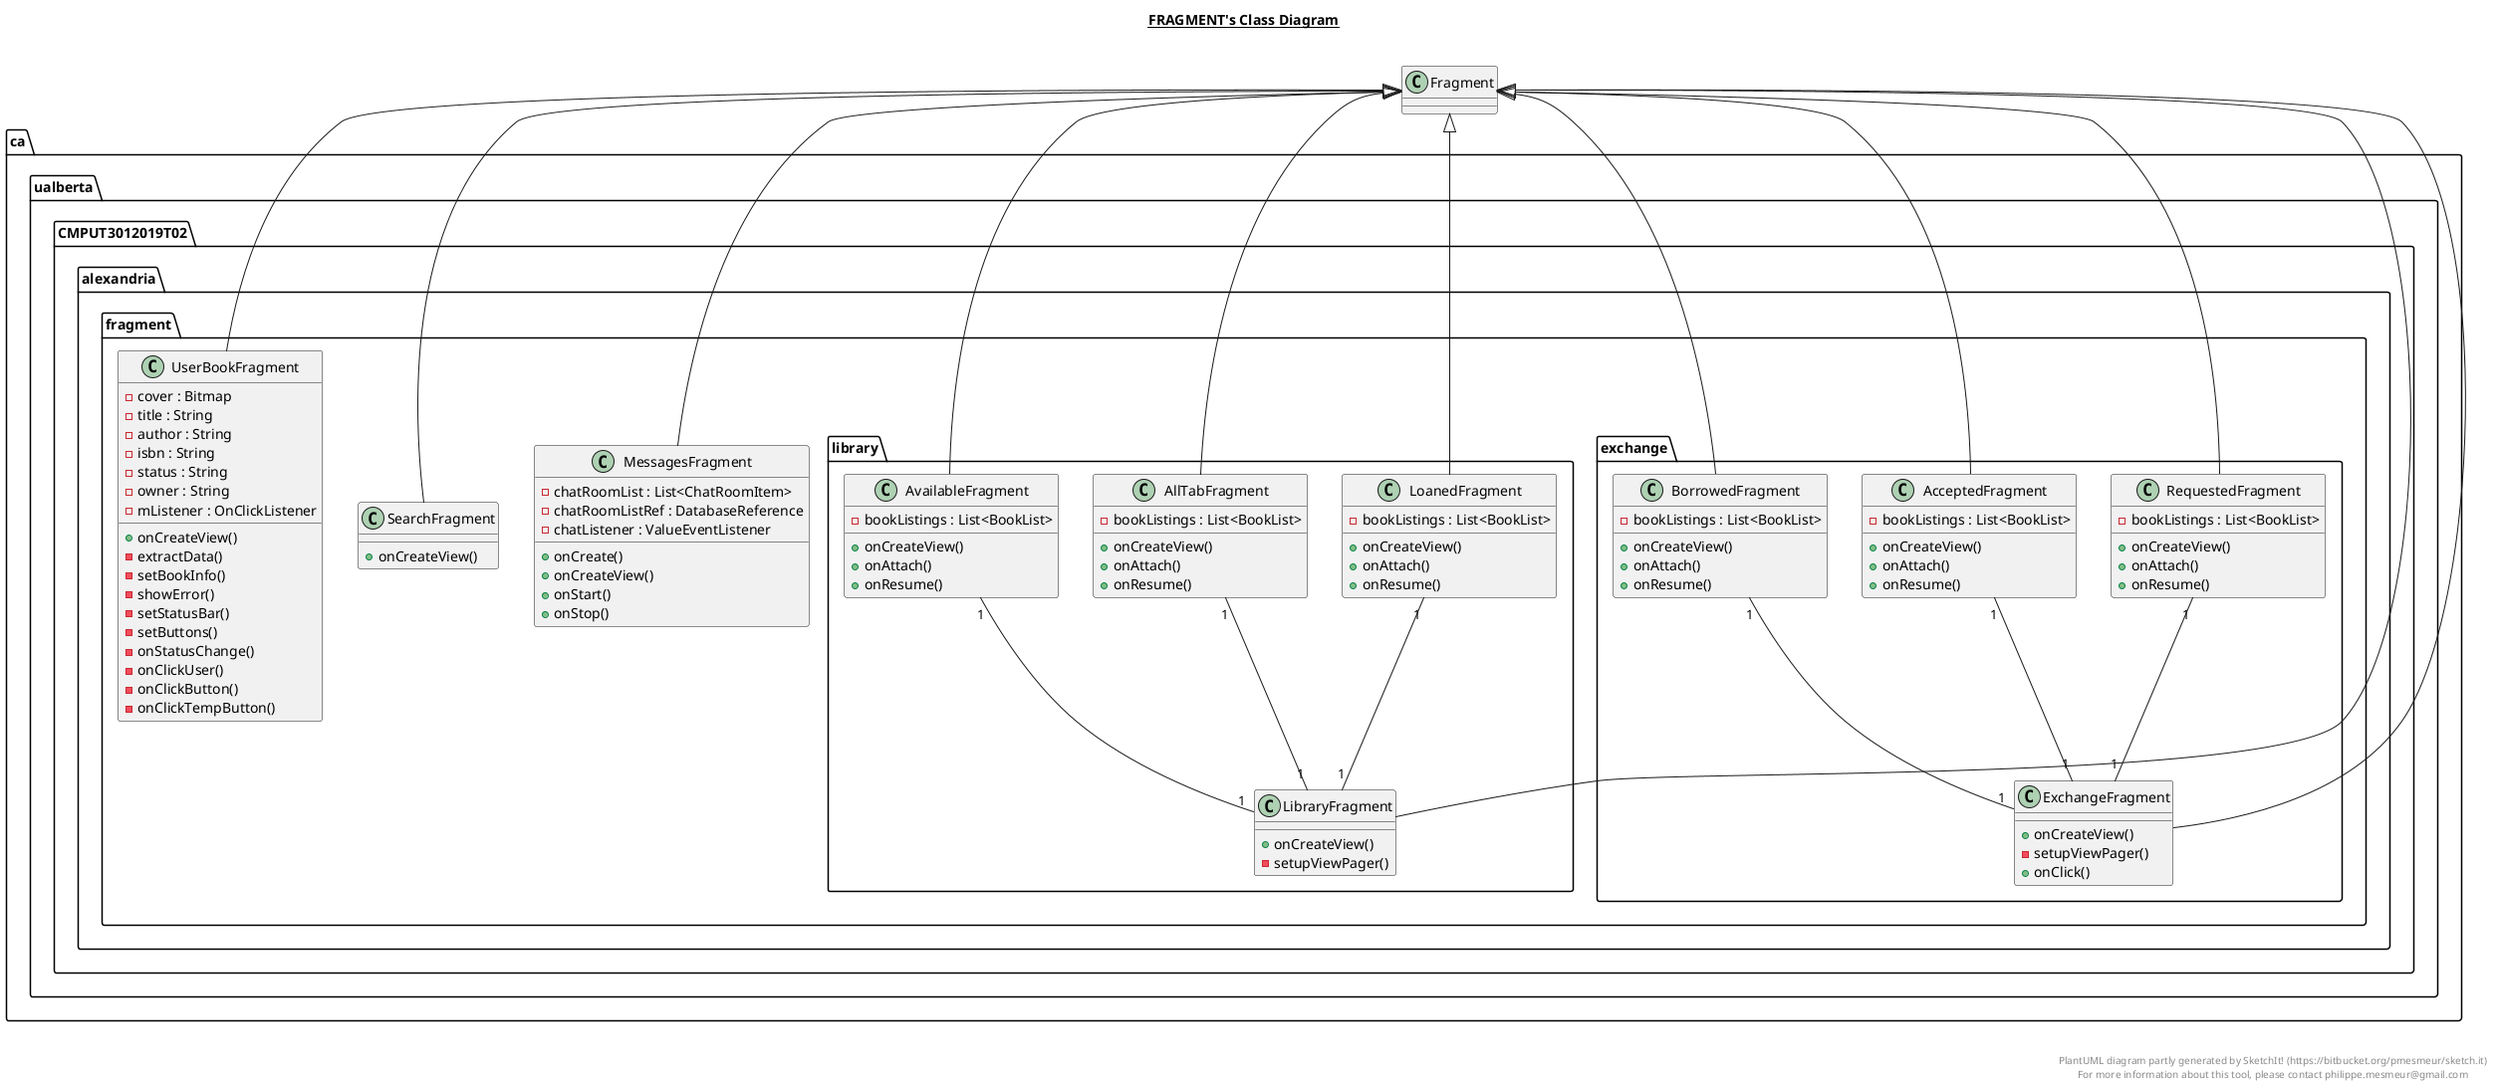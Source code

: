 @startuml

title __FRAGMENT's Class Diagram__\n

  package ca.ualberta.CMPUT3012019T02.alexandria {
    package ca.ualberta.CMPUT3012019T02.alexandria.fragment {
      class MessagesFragment {
          - chatRoomList : List<ChatRoomItem>
          - chatRoomListRef : DatabaseReference
          - chatListener : ValueEventListener
          + onCreate()
          + onCreateView()
          + onStart()
          + onStop()
      }
    }
  }
  

  package ca.ualberta.CMPUT3012019T02.alexandria {
    package ca.ualberta.CMPUT3012019T02.alexandria.fragment {
      class SearchFragment {
          + onCreateView()
      }
    }
  }
  

  package ca.ualberta.CMPUT3012019T02.alexandria {
    package ca.ualberta.CMPUT3012019T02.alexandria.fragment {
      class UserBookFragment {
          - cover : Bitmap
          - title : String
          - author : String
          - isbn : String
          - status : String
          - owner : String
          - mListener : OnClickListener
          + onCreateView()
          - extractData()
          - setBookInfo()
          - showError()
          - setStatusBar()
          - setButtons()
          - onStatusChange()
          - onClickUser()
          - onClickButton()
          - onClickTempButton()
      }
    }
  }
  
  package ca.ualberta.CMPUT3012019T02.alexandria {
    package ca.ualberta.CMPUT3012019T02.alexandria.fragment {
      package ca.ualberta.CMPUT3012019T02.alexandria.fragment.exchange {
        class AcceptedFragment {
            - bookListings : List<BookList>
            + onCreateView()
            + onAttach()
            + onResume()
        }
      }
    }
  }
  

  package ca.ualberta.CMPUT3012019T02.alexandria {
    package ca.ualberta.CMPUT3012019T02.alexandria.fragment {
      package ca.ualberta.CMPUT3012019T02.alexandria.fragment.exchange {
        class BorrowedFragment {
            - bookListings : List<BookList>
            + onCreateView()
            + onAttach()
            + onResume()
        }
      }
    }
  }
  

  package ca.ualberta.CMPUT3012019T02.alexandria {
    package ca.ualberta.CMPUT3012019T02.alexandria.fragment {
      package ca.ualberta.CMPUT3012019T02.alexandria.fragment.exchange {
        class ExchangeFragment {
            + onCreateView()
            - setupViewPager()
            + onClick()
        }
      }
    }
  }
  

  package ca.ualberta.CMPUT3012019T02.alexandria {
    package ca.ualberta.CMPUT3012019T02.alexandria.fragment {
      package ca.ualberta.CMPUT3012019T02.alexandria.fragment.exchange {
        class RequestedFragment {
            - bookListings : List<BookList>
            + onCreateView()
            + onAttach()
            + onResume()
        }
      }
    }
  }
  
  package ca.ualberta.CMPUT3012019T02.alexandria {
    package ca.ualberta.CMPUT3012019T02.alexandria.fragment {
      package ca.ualberta.CMPUT3012019T02.alexandria.fragment.library {
        class AllTabFragment {
            - bookListings : List<BookList>
            + onCreateView()
            + onAttach()
            + onResume()
        }
      }
    }
  }
  

  package ca.ualberta.CMPUT3012019T02.alexandria {
    package ca.ualberta.CMPUT3012019T02.alexandria.fragment {
      package ca.ualberta.CMPUT3012019T02.alexandria.fragment.library {
        class AvailableFragment {
            - bookListings : List<BookList>
            + onCreateView()
            + onAttach()
            + onResume()
        }
      }
    }
  }
  

  package ca.ualberta.CMPUT3012019T02.alexandria {
    package ca.ualberta.CMPUT3012019T02.alexandria.fragment {
      package ca.ualberta.CMPUT3012019T02.alexandria.fragment.library {
        class LibraryFragment {
            + onCreateView()
            - setupViewPager()
        }
      }
    }
  }
  

  package ca.ualberta.CMPUT3012019T02.alexandria {
    package ca.ualberta.CMPUT3012019T02.alexandria.fragment {
      package ca.ualberta.CMPUT3012019T02.alexandria.fragment.library {
        class LoanedFragment {
            - bookListings : List<BookList>
            + onCreateView()
            + onAttach()
            + onResume()
        }
      }
    }
  }
  
  AllTabFragment -up-|> Fragment
  AvailableFragment -up-|> Fragment
  LibraryFragment -up-|> Fragment
  LoanedFragment -up-|> Fragment

  AllTabFragment "1" -- "1" LibraryFragment
  AvailableFragment "1" -- "1" LibraryFragment
  LoanedFragment "1" -- "1" LibraryFragment

  AcceptedFragment -up-|> Fragment
  BorrowedFragment -up-|> Fragment
  ExchangeFragment -up-|> Fragment
  RequestedFragment -up-|> Fragment

  AcceptedFragment "1" -- "1" ExchangeFragment
  RequestedFragment "1" -- "1" ExchangeFragment
  BorrowedFragment "1" -- "1" ExchangeFragment

  MessagesFragment -up-|> Fragment
  SearchFragment -up-|> Fragment
  UserBookFragment -up-|> Fragment


right footer


PlantUML diagram partly generated by SketchIt! (https://bitbucket.org/pmesmeur/sketch.it)
For more information about this tool, please contact philippe.mesmeur@gmail.com
endfooter

@enduml

